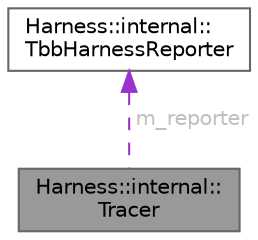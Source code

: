 digraph "Harness::internal::Tracer"
{
 // LATEX_PDF_SIZE
  bgcolor="transparent";
  edge [fontname=Helvetica,fontsize=10,labelfontname=Helvetica,labelfontsize=10];
  node [fontname=Helvetica,fontsize=10,shape=box,height=0.2,width=0.4];
  Node1 [id="Node000001",label="Harness::internal::\lTracer",height=0.2,width=0.4,color="gray40", fillcolor="grey60", style="filled", fontcolor="black",tooltip=" "];
  Node2 -> Node1 [id="edge1_Node000001_Node000002",dir="back",color="darkorchid3",style="dashed",tooltip=" ",label=" m_reporter",fontcolor="grey" ];
  Node2 [id="Node000002",label="Harness::internal::\lTbbHarnessReporter",height=0.2,width=0.4,color="gray40", fillcolor="white", style="filled",URL="$struct_harness_1_1internal_1_1_tbb_harness_reporter.html",tooltip=" "];
}
